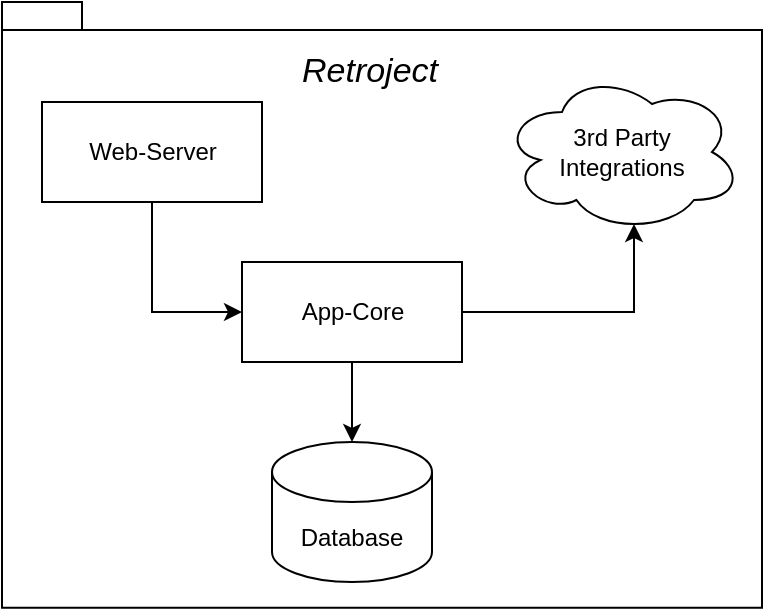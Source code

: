 <mxfile version="20.7.4" type="device"><diagram id="1-GxTO5i6x9aD8s7yx1V" name="Seite-1"><mxGraphModel dx="792" dy="1106" grid="1" gridSize="10" guides="1" tooltips="1" connect="1" arrows="1" fold="1" page="1" pageScale="1" pageWidth="827" pageHeight="1169" math="0" shadow="0"><root><mxCell id="0"/><mxCell id="1" parent="0"/><mxCell id="igf798sgpNLh7ANeMjhz-2" value="" style="shape=folder;fontStyle=1;spacingTop=10;tabWidth=40;tabHeight=14;tabPosition=left;html=1;" vertex="1" parent="1"><mxGeometry x="230" y="210" width="380" height="302.86" as="geometry"/></mxCell><mxCell id="igf798sgpNLh7ANeMjhz-1" value="Database" style="shape=cylinder3;whiteSpace=wrap;html=1;boundedLbl=1;backgroundOutline=1;size=15;" vertex="1" parent="1"><mxGeometry x="365" y="430" width="80" height="70" as="geometry"/></mxCell><mxCell id="igf798sgpNLh7ANeMjhz-5" style="edgeStyle=orthogonalEdgeStyle;rounded=0;orthogonalLoop=1;jettySize=auto;html=1;" edge="1" parent="1" source="igf798sgpNLh7ANeMjhz-3" target="igf798sgpNLh7ANeMjhz-1"><mxGeometry relative="1" as="geometry"/></mxCell><mxCell id="igf798sgpNLh7ANeMjhz-14" style="edgeStyle=orthogonalEdgeStyle;rounded=0;orthogonalLoop=1;jettySize=auto;html=1;entryX=0.55;entryY=0.95;entryDx=0;entryDy=0;entryPerimeter=0;" edge="1" parent="1" source="igf798sgpNLh7ANeMjhz-3" target="igf798sgpNLh7ANeMjhz-10"><mxGeometry relative="1" as="geometry"/></mxCell><mxCell id="igf798sgpNLh7ANeMjhz-3" value="App-Core" style="html=1;" vertex="1" parent="1"><mxGeometry x="350" y="340" width="110" height="50" as="geometry"/></mxCell><mxCell id="igf798sgpNLh7ANeMjhz-7" style="edgeStyle=orthogonalEdgeStyle;rounded=0;orthogonalLoop=1;jettySize=auto;html=1;entryX=0;entryY=0.5;entryDx=0;entryDy=0;" edge="1" parent="1" source="igf798sgpNLh7ANeMjhz-6" target="igf798sgpNLh7ANeMjhz-3"><mxGeometry relative="1" as="geometry"/></mxCell><mxCell id="igf798sgpNLh7ANeMjhz-6" value="Web-Server" style="html=1;" vertex="1" parent="1"><mxGeometry x="250" y="260" width="110" height="50" as="geometry"/></mxCell><mxCell id="igf798sgpNLh7ANeMjhz-10" value="3rd Party&lt;br&gt;Integrations" style="ellipse;shape=cloud;whiteSpace=wrap;html=1;" vertex="1" parent="1"><mxGeometry x="480" y="245" width="120" height="80" as="geometry"/></mxCell><mxCell id="igf798sgpNLh7ANeMjhz-15" value="&lt;i&gt;&lt;font style=&quot;font-size: 17px;&quot;&gt;Retroject&lt;/font&gt;&lt;/i&gt;" style="text;html=1;strokeColor=none;fillColor=none;align=center;verticalAlign=middle;whiteSpace=wrap;rounded=0;" vertex="1" parent="1"><mxGeometry x="384" y="230" width="60" height="30" as="geometry"/></mxCell></root></mxGraphModel></diagram></mxfile>